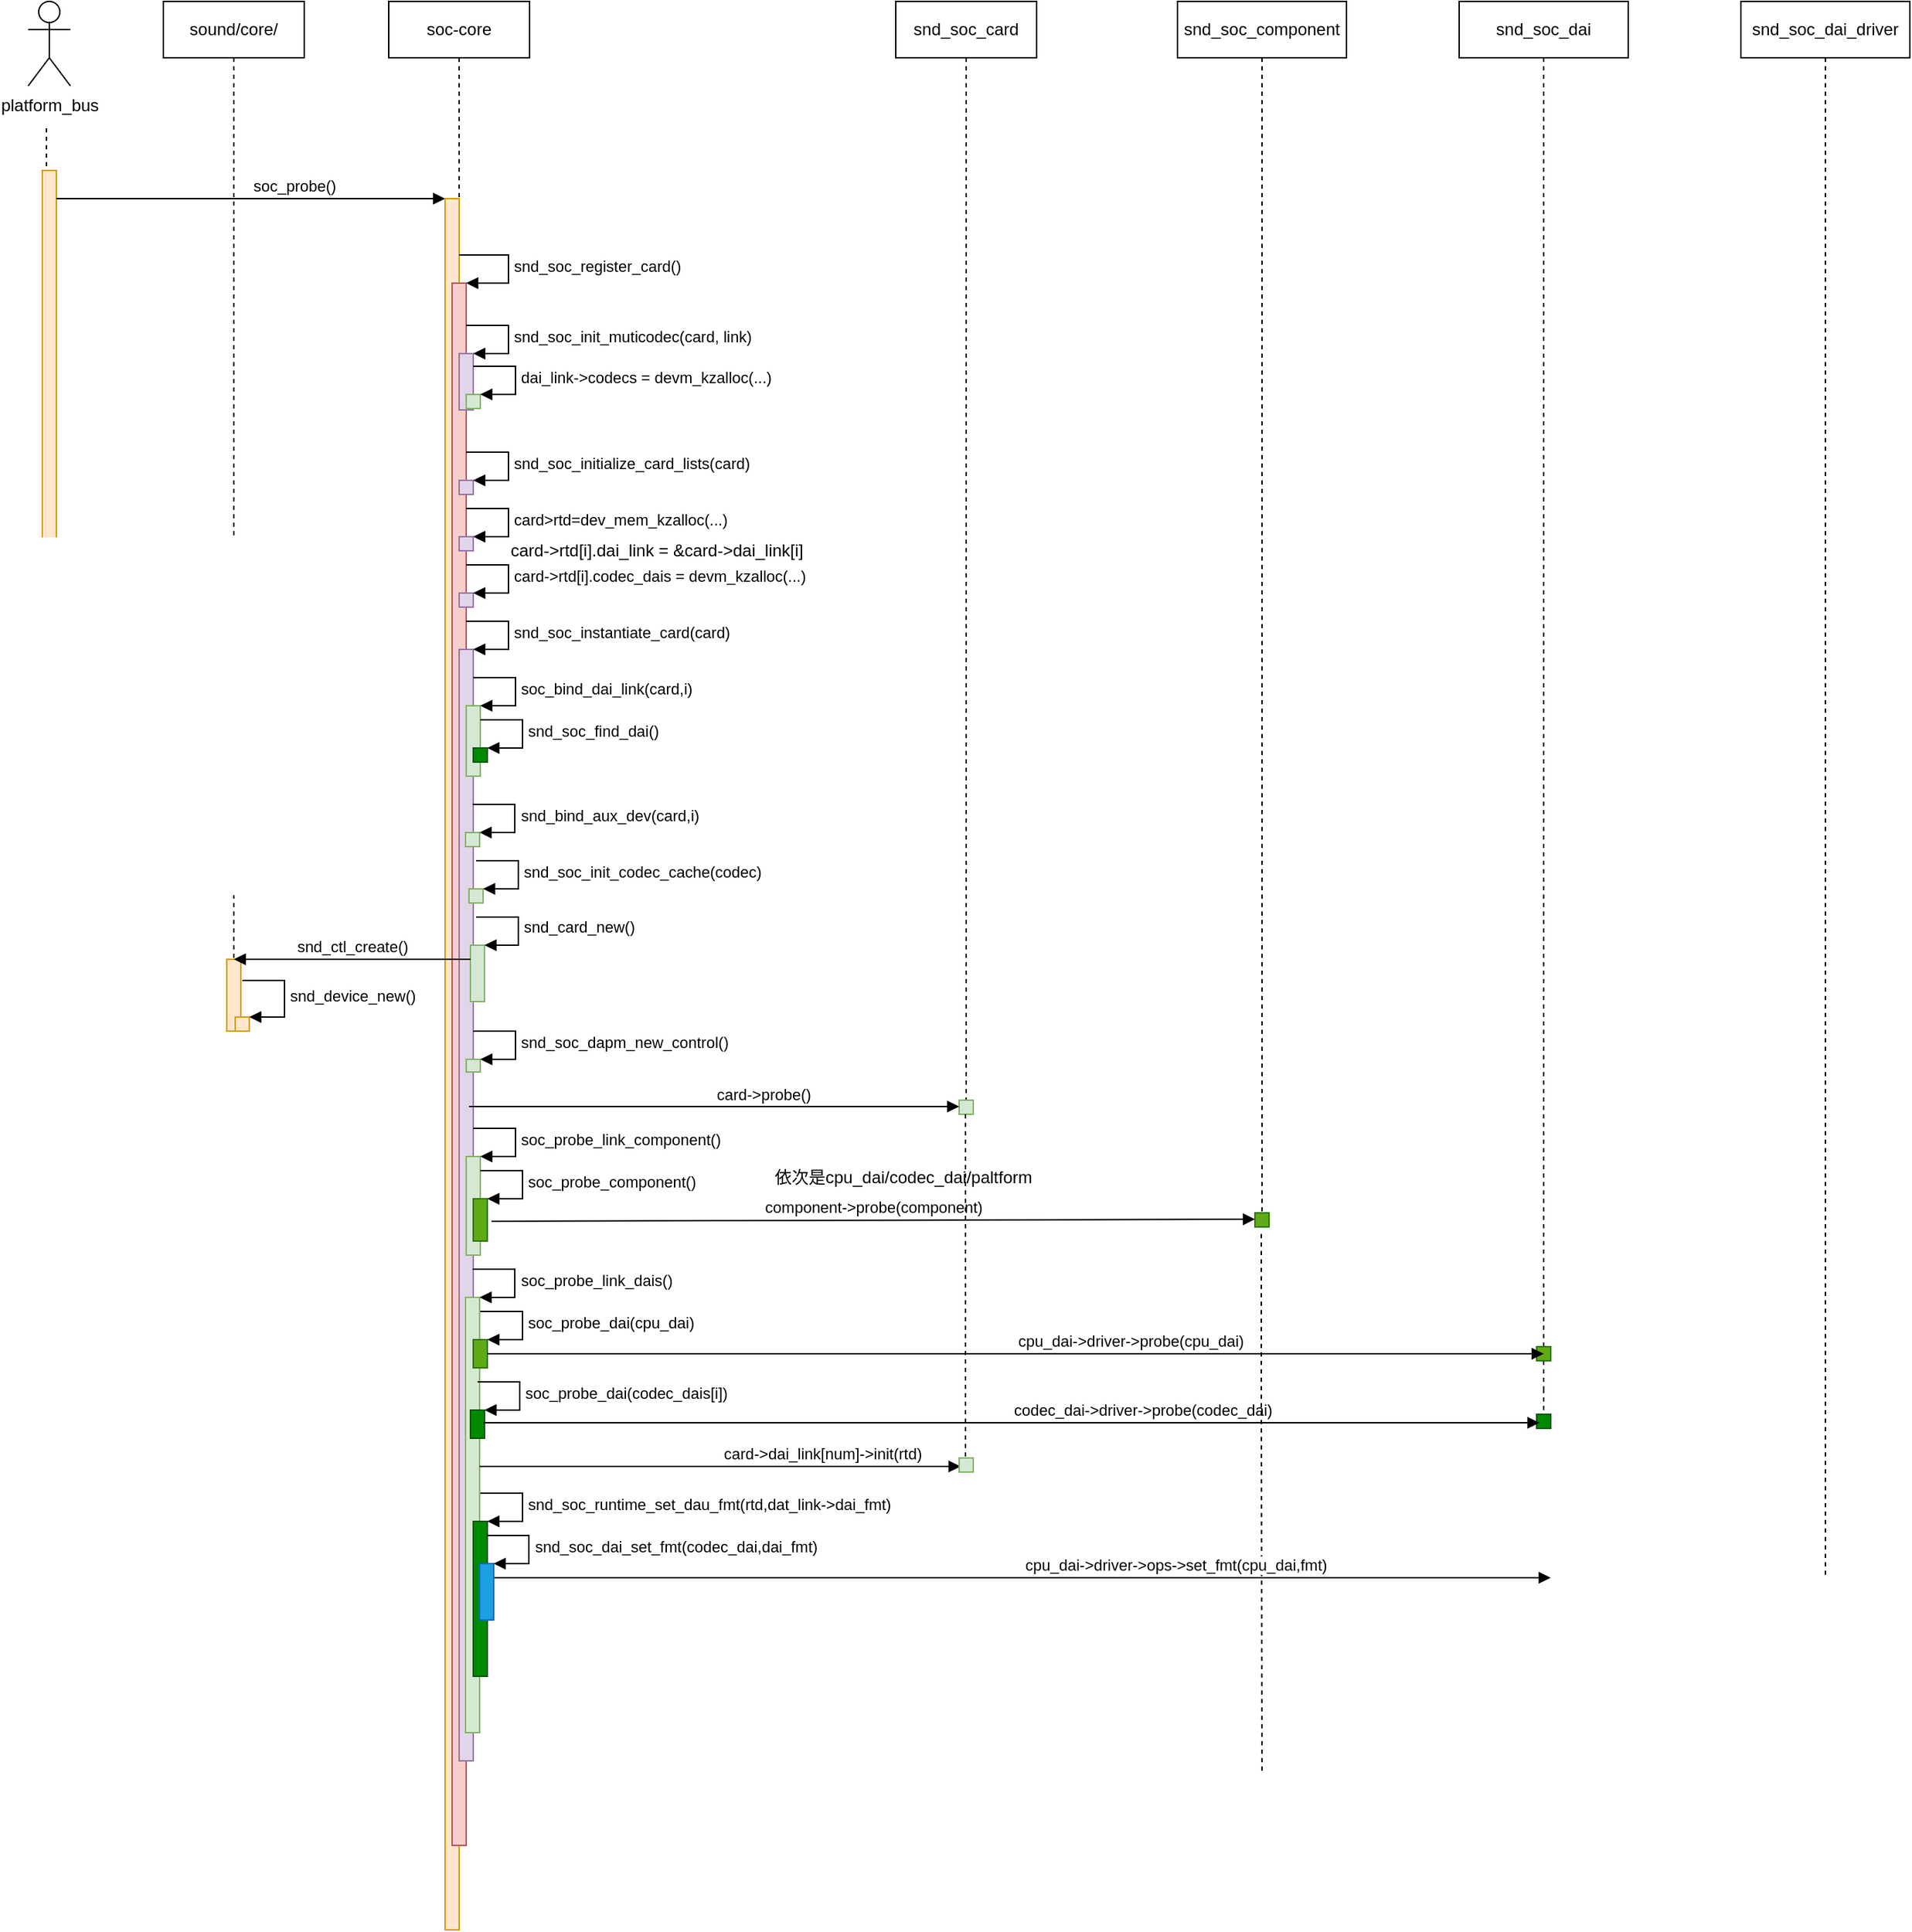<mxfile version="20.5.1" type="github">
  <diagram id="NXhFafC3pkW00RlGWNQT" name="第 1 页">
    <mxGraphModel dx="1422" dy="800" grid="1" gridSize="10" guides="1" tooltips="1" connect="1" arrows="1" fold="1" page="1" pageScale="1" pageWidth="1169" pageHeight="1654" math="0" shadow="0">
      <root>
        <mxCell id="0" />
        <mxCell id="1" parent="0" />
        <mxCell id="oarNNeKdy15qIypyYPPy-64" value="" style="html=1;points=[];perimeter=orthogonalPerimeter;fillColor=#ffe6cc;strokeColor=#d79b00;" parent="1" vertex="1">
          <mxGeometry x="285" y="761" width="10" height="51" as="geometry" />
        </mxCell>
        <mxCell id="oarNNeKdy15qIypyYPPy-2" value="" style="html=1;points=[];perimeter=orthogonalPerimeter;fillColor=#ffe6cc;strokeColor=#d79b00;" parent="1" vertex="1">
          <mxGeometry x="154" y="201" width="10" height="690" as="geometry" />
        </mxCell>
        <mxCell id="oarNNeKdy15qIypyYPPy-18" value="sound/core/" style="shape=umlLifeline;perimeter=lifelinePerimeter;whiteSpace=wrap;html=1;container=1;collapsible=0;recursiveResize=0;outlineConnect=0;" parent="1" vertex="1">
          <mxGeometry x="240" y="81" width="100" height="680" as="geometry" />
        </mxCell>
        <mxCell id="oarNNeKdy15qIypyYPPy-23" value="platform_bus" style="shape=umlActor;verticalLabelPosition=bottom;verticalAlign=top;html=1;" parent="1" vertex="1">
          <mxGeometry x="144" y="81" width="30" height="60" as="geometry" />
        </mxCell>
        <mxCell id="oarNNeKdy15qIypyYPPy-24" value="" style="line;strokeWidth=1;fillColor=none;align=left;verticalAlign=middle;spacingTop=-1;spacingLeft=3;spacingRight=3;rotatable=0;labelPosition=right;points=[];portConstraint=eastwest;strokeColor=inherit;dashed=1;direction=south;" parent="1" vertex="1">
          <mxGeometry x="153" y="171" width="8" height="30" as="geometry" />
        </mxCell>
        <mxCell id="oarNNeKdy15qIypyYPPy-26" value="soc_probe()" style="html=1;verticalAlign=bottom;endArrow=block;rounded=0;align=left;" parent="1" edge="1">
          <mxGeometry width="80" relative="1" as="geometry">
            <mxPoint x="164" y="221" as="sourcePoint" />
            <mxPoint x="440" y="221" as="targetPoint" />
          </mxGeometry>
        </mxCell>
        <mxCell id="oarNNeKdy15qIypyYPPy-27" value="" style="html=1;points=[];perimeter=orthogonalPerimeter;fillColor=#ffe6cc;strokeColor=#d79b00;" parent="1" vertex="1">
          <mxGeometry x="440" y="221" width="10" height="1229" as="geometry" />
        </mxCell>
        <mxCell id="oarNNeKdy15qIypyYPPy-28" value="soc-core" style="shape=umlLifeline;perimeter=lifelinePerimeter;whiteSpace=wrap;html=1;container=1;collapsible=0;recursiveResize=0;outlineConnect=0;" parent="1" vertex="1">
          <mxGeometry x="400" y="81" width="100" height="140" as="geometry" />
        </mxCell>
        <mxCell id="oarNNeKdy15qIypyYPPy-29" value="" style="html=1;points=[];perimeter=orthogonalPerimeter;fillColor=#f8cecc;strokeColor=#b85450;" parent="1" vertex="1">
          <mxGeometry x="445" y="281" width="10" height="1109" as="geometry" />
        </mxCell>
        <mxCell id="oarNNeKdy15qIypyYPPy-30" value="snd_soc_register_card()" style="edgeStyle=orthogonalEdgeStyle;html=1;align=left;spacingLeft=2;endArrow=block;rounded=0;entryX=1;entryY=0;" parent="1" target="oarNNeKdy15qIypyYPPy-29" edge="1">
          <mxGeometry relative="1" as="geometry">
            <mxPoint x="450" y="261" as="sourcePoint" />
            <Array as="points">
              <mxPoint x="485" y="261" />
              <mxPoint x="485" y="281" />
            </Array>
          </mxGeometry>
        </mxCell>
        <mxCell id="oarNNeKdy15qIypyYPPy-31" value="" style="html=1;points=[];perimeter=orthogonalPerimeter;fillColor=#e1d5e7;strokeColor=#9673a6;" parent="1" vertex="1">
          <mxGeometry x="450" y="331" width="10" height="40" as="geometry" />
        </mxCell>
        <mxCell id="oarNNeKdy15qIypyYPPy-32" value="snd_soc_init_muticodec(card, link)" style="edgeStyle=orthogonalEdgeStyle;html=1;align=left;spacingLeft=2;endArrow=block;rounded=0;entryX=1;entryY=0;" parent="1" target="oarNNeKdy15qIypyYPPy-31" edge="1">
          <mxGeometry relative="1" as="geometry">
            <mxPoint x="455" y="311" as="sourcePoint" />
            <Array as="points">
              <mxPoint x="485" y="311" />
            </Array>
          </mxGeometry>
        </mxCell>
        <mxCell id="oarNNeKdy15qIypyYPPy-34" value="" style="html=1;points=[];perimeter=orthogonalPerimeter;fillColor=#d5e8d4;strokeColor=#82b366;" parent="1" vertex="1">
          <mxGeometry x="455" y="360" width="10" height="10" as="geometry" />
        </mxCell>
        <mxCell id="oarNNeKdy15qIypyYPPy-35" value="dai_link-&amp;gt;codecs = devm_kzalloc(...)" style="edgeStyle=orthogonalEdgeStyle;html=1;align=left;spacingLeft=2;endArrow=block;rounded=0;entryX=1;entryY=0;" parent="1" target="oarNNeKdy15qIypyYPPy-34" edge="1">
          <mxGeometry relative="1" as="geometry">
            <mxPoint x="460" y="340" as="sourcePoint" />
            <Array as="points">
              <mxPoint x="490" y="340" />
            </Array>
          </mxGeometry>
        </mxCell>
        <mxCell id="oarNNeKdy15qIypyYPPy-40" value="" style="html=1;points=[];perimeter=orthogonalPerimeter;fillColor=#e1d5e7;strokeColor=#9673a6;" parent="1" vertex="1">
          <mxGeometry x="450" y="421" width="10" height="10" as="geometry" />
        </mxCell>
        <mxCell id="oarNNeKdy15qIypyYPPy-41" value="snd_soc_initialize_card_lists(card)" style="edgeStyle=orthogonalEdgeStyle;html=1;align=left;spacingLeft=2;endArrow=block;rounded=0;entryX=1;entryY=0;" parent="1" target="oarNNeKdy15qIypyYPPy-40" edge="1">
          <mxGeometry relative="1" as="geometry">
            <mxPoint x="455" y="401" as="sourcePoint" />
            <Array as="points">
              <mxPoint x="485" y="401" />
            </Array>
          </mxGeometry>
        </mxCell>
        <mxCell id="oarNNeKdy15qIypyYPPy-42" value="" style="html=1;points=[];perimeter=orthogonalPerimeter;fillColor=#e1d5e7;strokeColor=#9673a6;" parent="1" vertex="1">
          <mxGeometry x="450" y="461" width="10" height="10" as="geometry" />
        </mxCell>
        <mxCell id="oarNNeKdy15qIypyYPPy-43" value="card&amp;gt;rtd=dev_mem_kzalloc(...)" style="edgeStyle=orthogonalEdgeStyle;html=1;align=left;spacingLeft=2;endArrow=block;rounded=0;entryX=1;entryY=0;" parent="1" target="oarNNeKdy15qIypyYPPy-42" edge="1">
          <mxGeometry relative="1" as="geometry">
            <mxPoint x="455" y="441" as="sourcePoint" />
            <Array as="points">
              <mxPoint x="485" y="441" />
            </Array>
          </mxGeometry>
        </mxCell>
        <mxCell id="oarNNeKdy15qIypyYPPy-44" value="" style="html=1;points=[];perimeter=orthogonalPerimeter;fillColor=#e1d5e7;strokeColor=#9673a6;" parent="1" vertex="1">
          <mxGeometry x="450" y="501" width="10" height="10" as="geometry" />
        </mxCell>
        <mxCell id="oarNNeKdy15qIypyYPPy-45" value="card-&amp;gt;rtd[i].codec_dais = devm_kzalloc(...)" style="edgeStyle=orthogonalEdgeStyle;html=1;align=left;spacingLeft=2;endArrow=block;rounded=0;entryX=1;entryY=0;" parent="1" target="oarNNeKdy15qIypyYPPy-44" edge="1">
          <mxGeometry relative="1" as="geometry">
            <mxPoint x="455" y="481" as="sourcePoint" />
            <Array as="points">
              <mxPoint x="485" y="481" />
            </Array>
          </mxGeometry>
        </mxCell>
        <mxCell id="oarNNeKdy15qIypyYPPy-46" value="" style="html=1;points=[];perimeter=orthogonalPerimeter;fillColor=#e1d5e7;strokeColor=#9673a6;" parent="1" vertex="1">
          <mxGeometry x="450" y="541" width="10" height="789" as="geometry" />
        </mxCell>
        <mxCell id="oarNNeKdy15qIypyYPPy-47" value="snd_soc_instantiate_card(card)" style="edgeStyle=orthogonalEdgeStyle;html=1;align=left;spacingLeft=2;endArrow=block;rounded=0;entryX=1;entryY=0;" parent="1" target="oarNNeKdy15qIypyYPPy-46" edge="1">
          <mxGeometry relative="1" as="geometry">
            <mxPoint x="455" y="521" as="sourcePoint" />
            <Array as="points">
              <mxPoint x="485" y="521" />
            </Array>
          </mxGeometry>
        </mxCell>
        <mxCell id="oarNNeKdy15qIypyYPPy-48" value="" style="html=1;points=[];perimeter=orthogonalPerimeter;fillColor=#d5e8d4;strokeColor=#82b366;" parent="1" vertex="1">
          <mxGeometry x="455" y="581" width="10" height="50" as="geometry" />
        </mxCell>
        <mxCell id="oarNNeKdy15qIypyYPPy-49" value="soc_bind_dai_link(card,i)" style="edgeStyle=orthogonalEdgeStyle;html=1;align=left;spacingLeft=2;endArrow=block;rounded=0;entryX=1;entryY=0;" parent="1" target="oarNNeKdy15qIypyYPPy-48" edge="1">
          <mxGeometry relative="1" as="geometry">
            <mxPoint x="460" y="561" as="sourcePoint" />
            <Array as="points">
              <mxPoint x="490" y="561" />
            </Array>
          </mxGeometry>
        </mxCell>
        <mxCell id="oarNNeKdy15qIypyYPPy-50" value="" style="html=1;points=[];perimeter=orthogonalPerimeter;fillColor=#008a00;strokeColor=#005700;fontColor=#ffffff;" parent="1" vertex="1">
          <mxGeometry x="460" y="611" width="10" height="10" as="geometry" />
        </mxCell>
        <mxCell id="oarNNeKdy15qIypyYPPy-51" value="snd_soc_find_dai()" style="edgeStyle=orthogonalEdgeStyle;html=1;align=left;spacingLeft=2;endArrow=block;rounded=0;entryX=1;entryY=0;" parent="1" target="oarNNeKdy15qIypyYPPy-50" edge="1">
          <mxGeometry relative="1" as="geometry">
            <mxPoint x="465" y="591" as="sourcePoint" />
            <Array as="points">
              <mxPoint x="495" y="591" />
            </Array>
          </mxGeometry>
        </mxCell>
        <mxCell id="oarNNeKdy15qIypyYPPy-56" value="" style="html=1;points=[];perimeter=orthogonalPerimeter;fillColor=#d5e8d4;strokeColor=#82b366;" parent="1" vertex="1">
          <mxGeometry x="454.5" y="671" width="10" height="10" as="geometry" />
        </mxCell>
        <mxCell id="oarNNeKdy15qIypyYPPy-57" value="snd_bind_aux_dev(card,i)" style="edgeStyle=orthogonalEdgeStyle;html=1;align=left;spacingLeft=2;endArrow=block;rounded=0;entryX=1;entryY=0;" parent="1" target="oarNNeKdy15qIypyYPPy-56" edge="1">
          <mxGeometry relative="1" as="geometry">
            <mxPoint x="459.5" y="651" as="sourcePoint" />
            <Array as="points">
              <mxPoint x="489.5" y="651" />
            </Array>
          </mxGeometry>
        </mxCell>
        <mxCell id="oarNNeKdy15qIypyYPPy-58" value="" style="html=1;points=[];perimeter=orthogonalPerimeter;fillColor=#d5e8d4;strokeColor=#82b366;" parent="1" vertex="1">
          <mxGeometry x="457" y="711" width="10" height="10" as="geometry" />
        </mxCell>
        <mxCell id="oarNNeKdy15qIypyYPPy-59" value="snd_soc_init_codec_cache(codec)" style="edgeStyle=orthogonalEdgeStyle;html=1;align=left;spacingLeft=2;endArrow=block;rounded=0;entryX=1;entryY=0;" parent="1" target="oarNNeKdy15qIypyYPPy-58" edge="1">
          <mxGeometry relative="1" as="geometry">
            <mxPoint x="462" y="691" as="sourcePoint" />
            <Array as="points">
              <mxPoint x="492" y="691" />
            </Array>
          </mxGeometry>
        </mxCell>
        <mxCell id="oarNNeKdy15qIypyYPPy-60" value="" style="html=1;points=[];perimeter=orthogonalPerimeter;fillColor=#d5e8d4;strokeColor=#82b366;" parent="1" vertex="1">
          <mxGeometry x="458" y="751" width="10" height="40" as="geometry" />
        </mxCell>
        <mxCell id="oarNNeKdy15qIypyYPPy-61" value="snd_card_new()" style="edgeStyle=orthogonalEdgeStyle;html=1;align=left;spacingLeft=2;endArrow=block;rounded=0;entryX=1;entryY=0;" parent="1" target="oarNNeKdy15qIypyYPPy-60" edge="1">
          <mxGeometry relative="1" as="geometry">
            <mxPoint x="462" y="731" as="sourcePoint" />
            <Array as="points">
              <mxPoint x="492" y="731" />
            </Array>
          </mxGeometry>
        </mxCell>
        <mxCell id="oarNNeKdy15qIypyYPPy-72" value="" style="html=1;points=[];perimeter=orthogonalPerimeter;fillColor=#ffe6cc;strokeColor=#d79b00;" parent="1" vertex="1">
          <mxGeometry x="291" y="802" width="10" height="10" as="geometry" />
        </mxCell>
        <mxCell id="oarNNeKdy15qIypyYPPy-73" value="snd_device_new()" style="edgeStyle=orthogonalEdgeStyle;html=1;align=left;spacingLeft=2;endArrow=block;rounded=0;entryX=1;entryY=0;" parent="1" target="oarNNeKdy15qIypyYPPy-72" edge="1">
          <mxGeometry relative="1" as="geometry">
            <mxPoint x="296" y="776" as="sourcePoint" />
            <Array as="points">
              <mxPoint x="326" y="776" />
            </Array>
          </mxGeometry>
        </mxCell>
        <mxCell id="oarNNeKdy15qIypyYPPy-74" value="snd_ctl_create()" style="html=1;verticalAlign=bottom;endArrow=block;rounded=0;" parent="1" source="oarNNeKdy15qIypyYPPy-60" target="oarNNeKdy15qIypyYPPy-18" edge="1">
          <mxGeometry width="80" relative="1" as="geometry">
            <mxPoint x="410" y="761" as="sourcePoint" />
            <mxPoint x="330" y="761" as="targetPoint" />
          </mxGeometry>
        </mxCell>
        <mxCell id="oarNNeKdy15qIypyYPPy-75" value="snd_soc_card" style="shape=umlLifeline;perimeter=lifelinePerimeter;whiteSpace=wrap;html=1;container=1;collapsible=0;recursiveResize=0;outlineConnect=0;" parent="1" vertex="1">
          <mxGeometry x="760" y="81" width="100" height="780" as="geometry" />
        </mxCell>
        <mxCell id="oarNNeKdy15qIypyYPPy-76" value="" style="html=1;points=[];perimeter=orthogonalPerimeter;fillColor=#d5e8d4;strokeColor=#82b366;" parent="1" vertex="1">
          <mxGeometry x="455" y="832" width="10" height="9" as="geometry" />
        </mxCell>
        <mxCell id="oarNNeKdy15qIypyYPPy-77" value="snd_soc_dapm_new_control()" style="edgeStyle=orthogonalEdgeStyle;html=1;align=left;spacingLeft=2;endArrow=block;rounded=0;entryX=1;entryY=0;" parent="1" target="oarNNeKdy15qIypyYPPy-76" edge="1">
          <mxGeometry relative="1" as="geometry">
            <mxPoint x="460" y="812" as="sourcePoint" />
            <Array as="points">
              <mxPoint x="490" y="812" />
            </Array>
          </mxGeometry>
        </mxCell>
        <mxCell id="oarNNeKdy15qIypyYPPy-80" value="" style="html=1;points=[];perimeter=orthogonalPerimeter;fillColor=#d5e8d4;strokeColor=#82b366;" parent="1" vertex="1">
          <mxGeometry x="805" y="861" width="10" height="10" as="geometry" />
        </mxCell>
        <mxCell id="oarNNeKdy15qIypyYPPy-81" value="card-&amp;gt;probe()" style="html=1;verticalAlign=bottom;endArrow=block;rounded=0;align=left;" parent="1" target="oarNNeKdy15qIypyYPPy-80" edge="1">
          <mxGeometry width="80" relative="1" as="geometry">
            <mxPoint x="457" y="865.5" as="sourcePoint" />
            <mxPoint x="537" y="865.5" as="targetPoint" />
          </mxGeometry>
        </mxCell>
        <mxCell id="oarNNeKdy15qIypyYPPy-82" value="" style="html=1;points=[];perimeter=orthogonalPerimeter;fillColor=#d5e8d4;strokeColor=#82b366;" parent="1" vertex="1">
          <mxGeometry x="455" y="901" width="10" height="70" as="geometry" />
        </mxCell>
        <mxCell id="oarNNeKdy15qIypyYPPy-83" value="soc_probe_link_component()" style="edgeStyle=orthogonalEdgeStyle;html=1;align=left;spacingLeft=2;endArrow=block;rounded=0;entryX=1;entryY=0;" parent="1" target="oarNNeKdy15qIypyYPPy-82" edge="1">
          <mxGeometry relative="1" as="geometry">
            <mxPoint x="460" y="881" as="sourcePoint" />
            <Array as="points">
              <mxPoint x="490" y="881" />
            </Array>
          </mxGeometry>
        </mxCell>
        <mxCell id="oarNNeKdy15qIypyYPPy-84" value="" style="html=1;points=[];perimeter=orthogonalPerimeter;fillColor=#60a917;strokeColor=#2D7600;fontColor=#ffffff;" parent="1" vertex="1">
          <mxGeometry x="460" y="931" width="10" height="30" as="geometry" />
        </mxCell>
        <mxCell id="oarNNeKdy15qIypyYPPy-85" value="soc_probe_component()" style="edgeStyle=orthogonalEdgeStyle;html=1;align=left;spacingLeft=2;endArrow=block;rounded=0;entryX=1;entryY=0;" parent="1" target="oarNNeKdy15qIypyYPPy-84" edge="1">
          <mxGeometry relative="1" as="geometry">
            <mxPoint x="465" y="911" as="sourcePoint" />
            <Array as="points">
              <mxPoint x="495" y="911" />
            </Array>
          </mxGeometry>
        </mxCell>
        <mxCell id="oarNNeKdy15qIypyYPPy-88" value="snd_soc_component" style="shape=umlLifeline;perimeter=lifelinePerimeter;whiteSpace=wrap;html=1;container=1;collapsible=0;recursiveResize=0;outlineConnect=0;" parent="1" vertex="1">
          <mxGeometry x="960" y="81" width="120" height="860" as="geometry" />
        </mxCell>
        <mxCell id="oarNNeKdy15qIypyYPPy-89" value="" style="html=1;points=[];perimeter=orthogonalPerimeter;fillColor=#60a917;fontColor=#ffffff;strokeColor=#2D7600;" parent="1" vertex="1">
          <mxGeometry x="1015" y="941" width="10" height="10" as="geometry" />
        </mxCell>
        <mxCell id="oarNNeKdy15qIypyYPPy-90" value="component-&amp;gt;probe(component)" style="html=1;verticalAlign=bottom;endArrow=block;rounded=0;exitX=1.3;exitY=0.533;exitDx=0;exitDy=0;exitPerimeter=0;" parent="1" source="oarNNeKdy15qIypyYPPy-84" edge="1">
          <mxGeometry width="80" relative="1" as="geometry">
            <mxPoint x="935" y="945.5" as="sourcePoint" />
            <mxPoint x="1015" y="945.5" as="targetPoint" />
          </mxGeometry>
        </mxCell>
        <mxCell id="oarNNeKdy15qIypyYPPy-92" value="依次是cpu_dai/codec_dai/paltform" style="text;html=1;align=center;verticalAlign=middle;resizable=0;points=[];autosize=1;strokeColor=none;fillColor=none;" parent="1" vertex="1">
          <mxGeometry x="660" y="901" width="210" height="30" as="geometry" />
        </mxCell>
        <mxCell id="oarNNeKdy15qIypyYPPy-93" value="" style="html=1;points=[];perimeter=orthogonalPerimeter;fillColor=#d5e8d4;strokeColor=#82b366;" parent="1" vertex="1">
          <mxGeometry x="454.5" y="1001" width="10" height="309" as="geometry" />
        </mxCell>
        <mxCell id="oarNNeKdy15qIypyYPPy-94" value="soc_probe_link_dais()" style="edgeStyle=orthogonalEdgeStyle;html=1;align=left;spacingLeft=2;endArrow=block;rounded=0;entryX=1;entryY=0;" parent="1" target="oarNNeKdy15qIypyYPPy-93" edge="1">
          <mxGeometry relative="1" as="geometry">
            <mxPoint x="459.5" y="981" as="sourcePoint" />
            <Array as="points">
              <mxPoint x="489.5" y="981" />
            </Array>
          </mxGeometry>
        </mxCell>
        <mxCell id="oarNNeKdy15qIypyYPPy-95" value="snd_soc_dai" style="shape=umlLifeline;perimeter=lifelinePerimeter;whiteSpace=wrap;html=1;container=1;collapsible=0;recursiveResize=0;outlineConnect=0;" parent="1" vertex="1">
          <mxGeometry x="1160" y="81" width="120" height="960" as="geometry" />
        </mxCell>
        <mxCell id="oarNNeKdy15qIypyYPPy-96" value="" style="html=1;points=[];perimeter=orthogonalPerimeter;fillColor=#60a917;fontColor=#ffffff;strokeColor=#2D7600;" parent="1" vertex="1">
          <mxGeometry x="460" y="1031" width="10" height="20" as="geometry" />
        </mxCell>
        <mxCell id="oarNNeKdy15qIypyYPPy-97" value="soc_probe_dai(cpu_dai)" style="edgeStyle=orthogonalEdgeStyle;html=1;align=left;spacingLeft=2;endArrow=block;rounded=0;entryX=1;entryY=0;" parent="1" target="oarNNeKdy15qIypyYPPy-96" edge="1">
          <mxGeometry relative="1" as="geometry">
            <mxPoint x="465" y="1011" as="sourcePoint" />
            <Array as="points">
              <mxPoint x="495" y="1011" />
            </Array>
          </mxGeometry>
        </mxCell>
        <mxCell id="oarNNeKdy15qIypyYPPy-104" style="edgeStyle=orthogonalEdgeStyle;rounded=0;orthogonalLoop=1;jettySize=auto;html=1;endArrow=none;endFill=0;dashed=1;" parent="1" source="oarNNeKdy15qIypyYPPy-98" target="oarNNeKdy15qIypyYPPy-102" edge="1">
          <mxGeometry relative="1" as="geometry" />
        </mxCell>
        <mxCell id="oarNNeKdy15qIypyYPPy-98" value="" style="html=1;points=[];perimeter=orthogonalPerimeter;fillColor=#60a917;fontColor=#ffffff;strokeColor=#2D7600;" parent="1" vertex="1">
          <mxGeometry x="1215" y="1036" width="10" height="10" as="geometry" />
        </mxCell>
        <mxCell id="oarNNeKdy15qIypyYPPy-99" value="cpu_dai-&amp;gt;driver-&amp;gt;probe(cpu_dai)" style="html=1;verticalAlign=bottom;endArrow=block;rounded=0;align=left;labelPosition=right;verticalLabelPosition=top;" parent="1" source="oarNNeKdy15qIypyYPPy-96" edge="1">
          <mxGeometry width="80" relative="1" as="geometry">
            <mxPoint x="470" y="1041" as="sourcePoint" />
            <mxPoint x="1220" y="1041" as="targetPoint" />
          </mxGeometry>
        </mxCell>
        <mxCell id="oarNNeKdy15qIypyYPPy-100" value="" style="html=1;points=[];perimeter=orthogonalPerimeter;fillColor=#008a00;fontColor=#ffffff;strokeColor=#005700;" parent="1" vertex="1">
          <mxGeometry x="458" y="1081" width="10" height="20" as="geometry" />
        </mxCell>
        <mxCell id="oarNNeKdy15qIypyYPPy-101" value="soc_probe_dai(codec_dais[i])" style="edgeStyle=orthogonalEdgeStyle;html=1;align=left;spacingLeft=2;endArrow=block;rounded=0;entryX=1;entryY=0;" parent="1" target="oarNNeKdy15qIypyYPPy-100" edge="1">
          <mxGeometry relative="1" as="geometry">
            <mxPoint x="463" y="1061" as="sourcePoint" />
            <Array as="points">
              <mxPoint x="493" y="1061" />
            </Array>
          </mxGeometry>
        </mxCell>
        <mxCell id="oarNNeKdy15qIypyYPPy-102" value="" style="html=1;points=[];perimeter=orthogonalPerimeter;fillColor=#008a00;fontColor=#ffffff;strokeColor=#005700;" parent="1" vertex="1">
          <mxGeometry x="1215" y="1084" width="10" height="10" as="geometry" />
        </mxCell>
        <mxCell id="oarNNeKdy15qIypyYPPy-103" value="codec_dai-&amp;gt;driver-&amp;gt;probe(codec_dai)" style="html=1;verticalAlign=bottom;endArrow=block;rounded=0;align=left;" parent="1" edge="1">
          <mxGeometry width="80" relative="1" as="geometry">
            <mxPoint x="467" y="1090" as="sourcePoint" />
            <mxPoint x="1217" y="1090" as="targetPoint" />
          </mxGeometry>
        </mxCell>
        <mxCell id="Las0jzsuFajrI9BWyM8r-1" value="snd_soc_dai_driver" style="shape=umlLifeline;perimeter=lifelinePerimeter;whiteSpace=wrap;html=1;container=1;collapsible=0;recursiveResize=0;outlineConnect=0;" vertex="1" parent="1">
          <mxGeometry x="1360" y="81" width="120" height="1119" as="geometry" />
        </mxCell>
        <mxCell id="Las0jzsuFajrI9BWyM8r-2" value="card-&amp;gt;dai_link[num]-&amp;gt;init(rtd)" style="html=1;verticalAlign=bottom;endArrow=block;rounded=0;align=left;entryX=0.1;entryY=0.6;entryDx=0;entryDy=0;entryPerimeter=0;" edge="1" parent="1" target="Las0jzsuFajrI9BWyM8r-3">
          <mxGeometry width="80" relative="1" as="geometry">
            <mxPoint x="464.5" y="1121" as="sourcePoint" />
            <mxPoint x="810" y="1121" as="targetPoint" />
          </mxGeometry>
        </mxCell>
        <mxCell id="Las0jzsuFajrI9BWyM8r-4" style="edgeStyle=orthogonalEdgeStyle;rounded=0;orthogonalLoop=1;jettySize=auto;html=1;endArrow=none;endFill=0;dashed=1;" edge="1" parent="1">
          <mxGeometry relative="1" as="geometry">
            <mxPoint x="1019.5" y="956" as="sourcePoint" />
            <mxPoint x="1020" y="1340" as="targetPoint" />
            <Array as="points">
              <mxPoint x="1020" y="1060" />
              <mxPoint x="1020" y="1060" />
            </Array>
          </mxGeometry>
        </mxCell>
        <mxCell id="Las0jzsuFajrI9BWyM8r-8" style="edgeStyle=orthogonalEdgeStyle;rounded=0;orthogonalLoop=1;jettySize=auto;html=1;endArrow=none;endFill=0;dashed=1;" edge="1" parent="1">
          <mxGeometry relative="1" as="geometry">
            <mxPoint x="809.5" y="871" as="sourcePoint" />
            <mxPoint x="809.5" y="1120" as="targetPoint" />
          </mxGeometry>
        </mxCell>
        <mxCell id="Las0jzsuFajrI9BWyM8r-3" value="" style="html=1;points=[];perimeter=orthogonalPerimeter;fillColor=#d5e8d4;strokeColor=#82b366;" vertex="1" parent="1">
          <mxGeometry x="805" y="1115" width="10" height="10" as="geometry" />
        </mxCell>
        <mxCell id="Las0jzsuFajrI9BWyM8r-9" value="" style="html=1;points=[];perimeter=orthogonalPerimeter;fillColor=#008a00;fontColor=#ffffff;strokeColor=#005700;" vertex="1" parent="1">
          <mxGeometry x="460" y="1160" width="10" height="110" as="geometry" />
        </mxCell>
        <mxCell id="Las0jzsuFajrI9BWyM8r-10" value="snd_soc_runtime_set_dau_fmt(rtd,dat_link-&amp;gt;dai_fmt)" style="edgeStyle=orthogonalEdgeStyle;html=1;align=left;spacingLeft=2;endArrow=block;rounded=0;entryX=1;entryY=0;" edge="1" target="Las0jzsuFajrI9BWyM8r-9" parent="1">
          <mxGeometry relative="1" as="geometry">
            <mxPoint x="465" y="1140" as="sourcePoint" />
            <Array as="points">
              <mxPoint x="495" y="1140" />
            </Array>
          </mxGeometry>
        </mxCell>
        <mxCell id="Las0jzsuFajrI9BWyM8r-11" value="" style="html=1;points=[];perimeter=orthogonalPerimeter;fillColor=#1ba1e2;fontColor=#ffffff;strokeColor=#006EAF;" vertex="1" parent="1">
          <mxGeometry x="464.5" y="1190" width="10" height="40" as="geometry" />
        </mxCell>
        <mxCell id="Las0jzsuFajrI9BWyM8r-12" value="snd_soc_dai_set_fmt(codec_dai,dai_fmt)" style="edgeStyle=orthogonalEdgeStyle;html=1;align=left;spacingLeft=2;endArrow=block;rounded=0;entryX=1;entryY=0;" edge="1" target="Las0jzsuFajrI9BWyM8r-11" parent="1">
          <mxGeometry relative="1" as="geometry">
            <mxPoint x="469.5" y="1170" as="sourcePoint" />
            <Array as="points">
              <mxPoint x="499.5" y="1170" />
            </Array>
          </mxGeometry>
        </mxCell>
        <mxCell id="Las0jzsuFajrI9BWyM8r-13" value="cpu_dai-&amp;gt;driver-&amp;gt;ops-&amp;gt;set_fmt(cpu_dai,fmt)" style="html=1;verticalAlign=bottom;endArrow=block;rounded=0;align=left;" edge="1" parent="1">
          <mxGeometry width="80" relative="1" as="geometry">
            <mxPoint x="475" y="1200" as="sourcePoint" />
            <mxPoint x="1225" y="1200" as="targetPoint" />
          </mxGeometry>
        </mxCell>
        <mxCell id="Las0jzsuFajrI9BWyM8r-15" value="card-&amp;gt;rtd[i].dai_link = &amp;amp;card-&amp;gt;dai_link[i]" style="text;html=1;align=center;verticalAlign=middle;resizable=0;points=[];autosize=1;strokeColor=none;fillColor=none;" vertex="1" parent="1">
          <mxGeometry x="474.5" y="456" width="230" height="30" as="geometry" />
        </mxCell>
      </root>
    </mxGraphModel>
  </diagram>
</mxfile>
